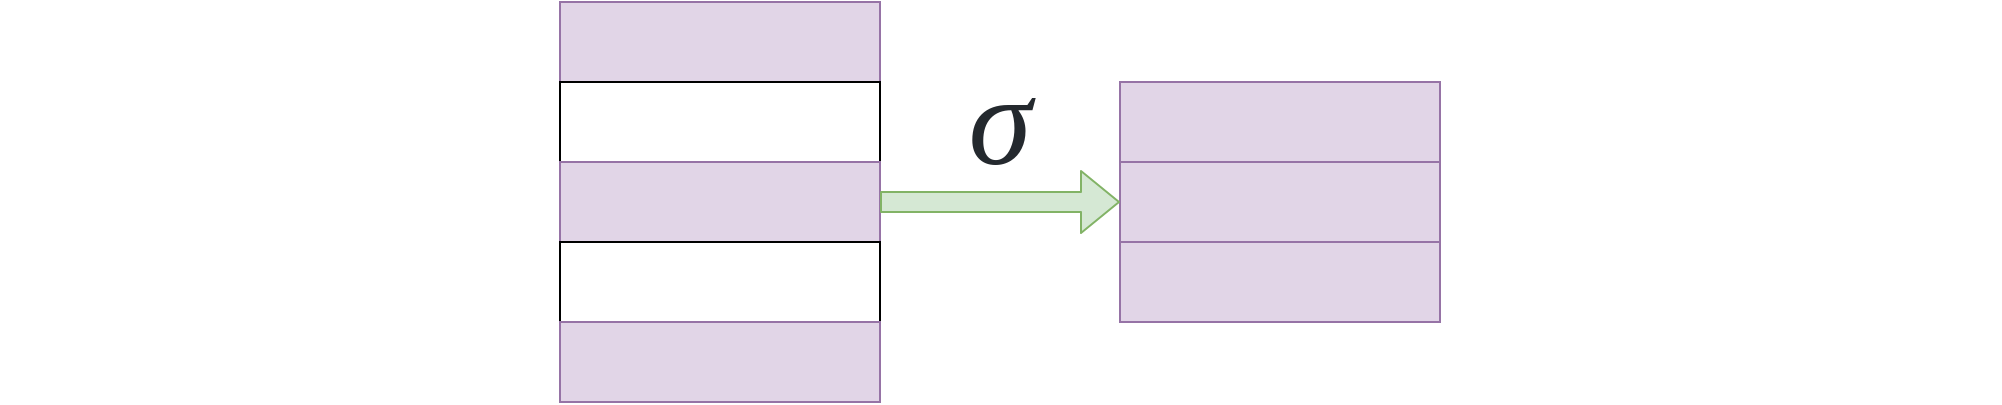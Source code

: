 <mxfile version="12.1.0" type="device" pages="15"><diagram id="z5hXcm_yILaiYZeEmJG9" name="第 1 页"><mxGraphModel dx="1837" dy="585" grid="1" gridSize="10" guides="1" tooltips="1" connect="1" arrows="1" fold="1" page="1" pageScale="1" pageWidth="827" pageHeight="1169" math="0" shadow="0"><root><mxCell id="0"/><mxCell id="1" parent="0"/><mxCell id="2X3IeeeM3c0Fpi27-0kb-1" value="" style="rounded=0;whiteSpace=wrap;html=1;fontFamily=Times New Roman;fontSize=64;strokeColor=none;" vertex="1" parent="1"><mxGeometry x="-200" y="200" width="1000" height="200" as="geometry"/></mxCell><mxCell id="Lf5nXruvpll8lXalmu70-1" value="" style="rounded=0;whiteSpace=wrap;html=1;fillColor=#e1d5e7;strokeColor=#9673a6;" vertex="1" parent="1"><mxGeometry x="80" y="200" width="160" height="40" as="geometry"/></mxCell><mxCell id="Lf5nXruvpll8lXalmu70-2" value="" style="rounded=0;whiteSpace=wrap;html=1;" vertex="1" parent="1"><mxGeometry x="80" y="240" width="160" height="40" as="geometry"/></mxCell><mxCell id="Lf5nXruvpll8lXalmu70-3" value="" style="rounded=0;whiteSpace=wrap;html=1;fillColor=#e1d5e7;strokeColor=#9673a6;" vertex="1" parent="1"><mxGeometry x="80" y="280" width="160" height="40" as="geometry"/></mxCell><mxCell id="Lf5nXruvpll8lXalmu70-4" value="" style="rounded=0;whiteSpace=wrap;html=1;" vertex="1" parent="1"><mxGeometry x="80" y="320" width="160" height="40" as="geometry"/></mxCell><mxCell id="Lf5nXruvpll8lXalmu70-5" value="" style="rounded=0;whiteSpace=wrap;html=1;fillColor=#e1d5e7;strokeColor=#9673a6;" vertex="1" parent="1"><mxGeometry x="80" y="360" width="160" height="40" as="geometry"/></mxCell><mxCell id="Lf5nXruvpll8lXalmu70-7" value="" style="rounded=0;whiteSpace=wrap;html=1;fillColor=#e1d5e7;strokeColor=#9673a6;" vertex="1" parent="1"><mxGeometry x="360" y="240" width="160" height="40" as="geometry"/></mxCell><mxCell id="Lf5nXruvpll8lXalmu70-8" value="" style="rounded=0;whiteSpace=wrap;html=1;fillColor=#e1d5e7;strokeColor=#9673a6;" vertex="1" parent="1"><mxGeometry x="360" y="280" width="160" height="40" as="geometry"/></mxCell><mxCell id="Lf5nXruvpll8lXalmu70-9" value="" style="rounded=0;whiteSpace=wrap;html=1;fillColor=#e1d5e7;strokeColor=#9673a6;" vertex="1" parent="1"><mxGeometry x="360" y="320" width="160" height="40" as="geometry"/></mxCell><mxCell id="Lf5nXruvpll8lXalmu70-11" value="" style="shape=flexArrow;endArrow=classic;html=1;exitX=1;exitY=0.5;exitDx=0;exitDy=0;entryX=0;entryY=0.5;entryDx=0;entryDy=0;fillColor=#d5e8d4;strokeColor=#82b366;" edge="1" parent="1" source="Lf5nXruvpll8lXalmu70-3" target="Lf5nXruvpll8lXalmu70-8"><mxGeometry width="50" height="50" relative="1" as="geometry"><mxPoint x="360" y="500" as="sourcePoint"/><mxPoint x="410" y="450" as="targetPoint"/></mxGeometry></mxCell><mxCell id="Lf5nXruvpll8lXalmu70-12" value="&lt;span style=&quot;color: rgb(36, 41, 46); font-size: 64px; font-style: italic; white-space: nowrap;&quot;&gt;σ&lt;/span&gt;" style="text;html=1;strokeColor=none;fillColor=none;align=center;verticalAlign=middle;whiteSpace=wrap;rounded=0;fontFamily=Times New Roman;fontSize=64;" vertex="1" parent="1"><mxGeometry x="280" y="240" width="40" height="40" as="geometry"/></mxCell></root></mxGraphModel></diagram><diagram id="-IKtj9Pt4CHAFAT6MUMJ" name="第 2 页"><mxGraphModel dx="2847" dy="1170" grid="1" gridSize="10" guides="1" tooltips="1" connect="1" arrows="1" fold="1" page="1" pageScale="1" pageWidth="827" pageHeight="1169" math="0" shadow="0"><root><mxCell id="aM7WMDh1pQ9M-1qxfNq3-0"/><mxCell id="aM7WMDh1pQ9M-1qxfNq3-1" parent="aM7WMDh1pQ9M-1qxfNq3-0"/><mxCell id="aM7WMDh1pQ9M-1qxfNq3-14" value="" style="rounded=0;whiteSpace=wrap;html=1;fontFamily=Times New Roman;fontSize=64;strokeColor=none;" vertex="1" parent="aM7WMDh1pQ9M-1qxfNq3-1"><mxGeometry x="-160" y="160" width="800" height="240" as="geometry"/></mxCell><mxCell id="aM7WMDh1pQ9M-1qxfNq3-2" value="a_id" style="rounded=0;whiteSpace=wrap;html=1;fontFamily=Times New Roman;fontSize=24;fontColor=#FFFFFF;fillColor=#000000;" vertex="1" parent="aM7WMDh1pQ9M-1qxfNq3-1"><mxGeometry x="160" y="160" width="80" height="40" as="geometry"/></mxCell><mxCell id="aM7WMDh1pQ9M-1qxfNq3-3" value="b_id" style="rounded=0;whiteSpace=wrap;html=1;fontFamily=Times New Roman;fontSize=24;fontColor=#FFFFFF;fillColor=#000000;" vertex="1" parent="aM7WMDh1pQ9M-1qxfNq3-1"><mxGeometry x="240" y="160" width="80" height="40" as="geometry"/></mxCell><mxCell id="aM7WMDh1pQ9M-1qxfNq3-4" value="a1" style="rounded=0;whiteSpace=wrap;html=1;fontFamily=Times New Roman;fontSize=24;fillColor=#f5f5f5;strokeColor=#666666;fontColor=#333333;" vertex="1" parent="aM7WMDh1pQ9M-1qxfNq3-1"><mxGeometry x="160" y="200" width="80" height="40" as="geometry"/></mxCell><mxCell id="aM7WMDh1pQ9M-1qxfNq3-5" value="101" style="rounded=0;whiteSpace=wrap;html=1;fontFamily=Times New Roman;fontSize=24;fillColor=#f5f5f5;strokeColor=#666666;fontColor=#333333;" vertex="1" parent="aM7WMDh1pQ9M-1qxfNq3-1"><mxGeometry x="240" y="200" width="80" height="40" as="geometry"/></mxCell><mxCell id="aM7WMDh1pQ9M-1qxfNq3-6" value="a2" style="rounded=0;whiteSpace=wrap;html=1;fontFamily=Times New Roman;fontSize=24;" vertex="1" parent="aM7WMDh1pQ9M-1qxfNq3-1"><mxGeometry x="160" y="240" width="80" height="40" as="geometry"/></mxCell><mxCell id="aM7WMDh1pQ9M-1qxfNq3-7" value="102" style="rounded=0;whiteSpace=wrap;html=1;fontFamily=Times New Roman;fontSize=24;" vertex="1" parent="aM7WMDh1pQ9M-1qxfNq3-1"><mxGeometry x="240" y="240" width="80" height="40" as="geometry"/></mxCell><mxCell id="aM7WMDh1pQ9M-1qxfNq3-8" value="a2" style="rounded=0;whiteSpace=wrap;html=1;fontFamily=Times New Roman;fontSize=24;fillColor=#f5f5f5;strokeColor=#666666;fontColor=#333333;" vertex="1" parent="aM7WMDh1pQ9M-1qxfNq3-1"><mxGeometry x="160" y="280" width="80" height="40" as="geometry"/></mxCell><mxCell id="aM7WMDh1pQ9M-1qxfNq3-9" value="103" style="rounded=0;whiteSpace=wrap;html=1;fontFamily=Times New Roman;fontSize=24;fillColor=#f5f5f5;strokeColor=#666666;fontColor=#333333;" vertex="1" parent="aM7WMDh1pQ9M-1qxfNq3-1"><mxGeometry x="240" y="280" width="80" height="40" as="geometry"/></mxCell><mxCell id="aM7WMDh1pQ9M-1qxfNq3-10" value="a4" style="rounded=0;whiteSpace=wrap;html=1;fontFamily=Times New Roman;fontSize=24;" vertex="1" parent="aM7WMDh1pQ9M-1qxfNq3-1"><mxGeometry x="160" y="320" width="80" height="40" as="geometry"/></mxCell><mxCell id="aM7WMDh1pQ9M-1qxfNq3-11" value="104" style="rounded=0;whiteSpace=wrap;html=1;fontFamily=Times New Roman;fontSize=24;" vertex="1" parent="aM7WMDh1pQ9M-1qxfNq3-1"><mxGeometry x="240" y="320" width="80" height="40" as="geometry"/></mxCell><mxCell id="aM7WMDh1pQ9M-1qxfNq3-12" value="a5" style="rounded=0;whiteSpace=wrap;html=1;fontFamily=Times New Roman;fontSize=24;fillColor=#f5f5f5;strokeColor=#666666;fontColor=#333333;" vertex="1" parent="aM7WMDh1pQ9M-1qxfNq3-1"><mxGeometry x="160" y="360" width="80" height="40" as="geometry"/></mxCell><mxCell id="aM7WMDh1pQ9M-1qxfNq3-13" value="105" style="rounded=0;whiteSpace=wrap;html=1;fontFamily=Times New Roman;fontSize=24;fillColor=#f5f5f5;strokeColor=#666666;fontColor=#333333;" vertex="1" parent="aM7WMDh1pQ9M-1qxfNq3-1"><mxGeometry x="240" y="360" width="80" height="40" as="geometry"/></mxCell></root></mxGraphModel></diagram><diagram id="YS1tUoVIxjIvTY3o95De" name="第 3 页"><mxGraphModel dx="1837" dy="585" grid="1" gridSize="10" guides="1" tooltips="1" connect="1" arrows="1" fold="1" page="1" pageScale="1" pageWidth="827" pageHeight="1169" math="0" shadow="0"><root><mxCell id="QYcEgmOe_s-31qY2Yngu-0"/><mxCell id="QYcEgmOe_s-31qY2Yngu-1" parent="QYcEgmOe_s-31qY2Yngu-0"/><mxCell id="QYcEgmOe_s-31qY2Yngu-2" value="" style="rounded=0;whiteSpace=wrap;html=1;fontFamily=Times New Roman;fontSize=64;strokeColor=none;" vertex="1" parent="QYcEgmOe_s-31qY2Yngu-1"><mxGeometry x="-120" y="160" width="720" height="120" as="geometry"/></mxCell><mxCell id="QYcEgmOe_s-31qY2Yngu-3" value="a_id" style="rounded=0;whiteSpace=wrap;html=1;fontFamily=Times New Roman;fontSize=24;fontColor=#FFFFFF;fillColor=#000000;" vertex="1" parent="QYcEgmOe_s-31qY2Yngu-1"><mxGeometry x="160" y="160" width="80" height="40" as="geometry"/></mxCell><mxCell id="QYcEgmOe_s-31qY2Yngu-4" value="b_id" style="rounded=0;whiteSpace=wrap;html=1;fontFamily=Times New Roman;fontSize=24;fontColor=#FFFFFF;fillColor=#000000;" vertex="1" parent="QYcEgmOe_s-31qY2Yngu-1"><mxGeometry x="240" y="160" width="80" height="40" as="geometry"/></mxCell><mxCell id="QYcEgmOe_s-31qY2Yngu-7" value="a2" style="rounded=0;whiteSpace=wrap;html=1;fontFamily=Times New Roman;fontSize=24;" vertex="1" parent="QYcEgmOe_s-31qY2Yngu-1"><mxGeometry x="160" y="200" width="80" height="40" as="geometry"/></mxCell><mxCell id="QYcEgmOe_s-31qY2Yngu-8" value="102" style="rounded=0;whiteSpace=wrap;html=1;fontFamily=Times New Roman;fontSize=24;" vertex="1" parent="QYcEgmOe_s-31qY2Yngu-1"><mxGeometry x="240" y="200" width="80" height="40" as="geometry"/></mxCell><mxCell id="QYcEgmOe_s-31qY2Yngu-9" value="a2" style="rounded=0;whiteSpace=wrap;html=1;fontFamily=Times New Roman;fontSize=24;fillColor=#f5f5f5;strokeColor=#666666;fontColor=#333333;" vertex="1" parent="QYcEgmOe_s-31qY2Yngu-1"><mxGeometry x="160" y="240" width="80" height="40" as="geometry"/></mxCell><mxCell id="QYcEgmOe_s-31qY2Yngu-10" value="103" style="rounded=0;whiteSpace=wrap;html=1;fontFamily=Times New Roman;fontSize=24;fillColor=#f5f5f5;strokeColor=#666666;fontColor=#333333;" vertex="1" parent="QYcEgmOe_s-31qY2Yngu-1"><mxGeometry x="240" y="240" width="80" height="40" as="geometry"/></mxCell></root></mxGraphModel></diagram><diagram id="no9CFv8z6sZOJeFA8BDW" name="第 4 页"><mxGraphModel dx="1524" dy="403" grid="1" gridSize="10" guides="1" tooltips="1" connect="1" arrows="1" fold="1" page="1" pageScale="1" pageWidth="827" pageHeight="1169" math="0" shadow="0"><root><mxCell id="2X9ibJ11shECmMVeMnVd-0"/><mxCell id="2X9ibJ11shECmMVeMnVd-1" parent="2X9ibJ11shECmMVeMnVd-0"/><mxCell id="2X9ibJ11shECmMVeMnVd-2" value="" style="rounded=0;whiteSpace=wrap;html=1;fontFamily=Times New Roman;fontSize=64;strokeColor=none;" vertex="1" parent="2X9ibJ11shECmMVeMnVd-1"><mxGeometry x="-200" y="200" width="880" height="200" as="geometry"/></mxCell><mxCell id="2X9ibJ11shECmMVeMnVd-11" value="" style="shape=flexArrow;endArrow=classic;html=1;exitX=1;exitY=0.5;exitDx=0;exitDy=0;entryX=0;entryY=0.5;entryDx=0;entryDy=0;fillColor=#d5e8d4;strokeColor=#82b366;" edge="1" parent="2X9ibJ11shECmMVeMnVd-1"><mxGeometry width="50" height="50" relative="1" as="geometry"><mxPoint x="240" y="300" as="sourcePoint"/><mxPoint x="360" y="300" as="targetPoint"/></mxGeometry></mxCell><mxCell id="2X9ibJ11shECmMVeMnVd-12" value="&lt;span style=&quot;color: rgb(79 , 79 , 79) ; font-style: italic ; white-space: nowrap ; background-color: rgb(255 , 255 , 255)&quot;&gt;&lt;font style=&quot;font-size: 64px&quot;&gt;π&lt;/font&gt;&lt;/span&gt;" style="text;html=1;strokeColor=none;fillColor=none;align=center;verticalAlign=middle;whiteSpace=wrap;rounded=0;fontFamily=Times New Roman;fontSize=64;fontColor=#333333;" vertex="1" parent="2X9ibJ11shECmMVeMnVd-1"><mxGeometry x="280" y="230" width="40" height="40" as="geometry"/></mxCell><mxCell id="2X9ibJ11shECmMVeMnVd-13" value="" style="rounded=0;whiteSpace=wrap;html=1;fillColor=#e1d5e7;fontFamily=Times New Roman;fontSize=24;strokeColor=#9673a6;" vertex="1" parent="2X9ibJ11shECmMVeMnVd-1"><mxGeometry x="80" y="200" width="40" height="200" as="geometry"/></mxCell><mxCell id="2X9ibJ11shECmMVeMnVd-14" value="" style="rounded=0;whiteSpace=wrap;html=1;fontFamily=Times New Roman;fontSize=24;" vertex="1" parent="2X9ibJ11shECmMVeMnVd-1"><mxGeometry x="120" y="200" width="40" height="200" as="geometry"/></mxCell><mxCell id="2X9ibJ11shECmMVeMnVd-15" value="" style="rounded=0;whiteSpace=wrap;html=1;fillColor=#e1d5e7;fontFamily=Times New Roman;fontSize=24;strokeColor=#9673a6;" vertex="1" parent="2X9ibJ11shECmMVeMnVd-1"><mxGeometry x="160" y="200" width="40" height="200" as="geometry"/></mxCell><mxCell id="2X9ibJ11shECmMVeMnVd-16" value="" style="rounded=0;whiteSpace=wrap;html=1;fontFamily=Times New Roman;fontSize=24;" vertex="1" parent="2X9ibJ11shECmMVeMnVd-1"><mxGeometry x="200" y="200" width="40" height="200" as="geometry"/></mxCell><mxCell id="2X9ibJ11shECmMVeMnVd-17" value="" style="rounded=0;whiteSpace=wrap;html=1;fontFamily=Times New Roman;fontSize=24;" vertex="1" parent="2X9ibJ11shECmMVeMnVd-1"><mxGeometry x="40" y="200" width="40" height="200" as="geometry"/></mxCell><mxCell id="2X9ibJ11shECmMVeMnVd-18" value="" style="rounded=0;whiteSpace=wrap;html=1;fillColor=#e1d5e7;fontFamily=Times New Roman;fontSize=24;strokeColor=#9673a6;" vertex="1" parent="2X9ibJ11shECmMVeMnVd-1"><mxGeometry x="360" y="200" width="40" height="200" as="geometry"/></mxCell><mxCell id="2X9ibJ11shECmMVeMnVd-20" value="" style="rounded=0;whiteSpace=wrap;html=1;fillColor=#e1d5e7;fontFamily=Times New Roman;fontSize=24;strokeColor=#9673a6;" vertex="1" parent="2X9ibJ11shECmMVeMnVd-1"><mxGeometry x="400" y="200" width="40" height="200" as="geometry"/></mxCell></root></mxGraphModel></diagram><diagram id="UcfWRx_8tWQNdar2Hz_O" name="第 5 页"><mxGraphModel dx="1837" dy="585" grid="1" gridSize="10" guides="1" tooltips="1" connect="1" arrows="1" fold="1" page="1" pageScale="1" pageWidth="827" pageHeight="1169" math="0" shadow="0"><root><mxCell id="AW1GprVCyiF-axvny6Ip-0"/><mxCell id="AW1GprVCyiF-axvny6Ip-1" parent="AW1GprVCyiF-axvny6Ip-0"/><mxCell id="AW1GprVCyiF-axvny6Ip-2" value="" style="rounded=0;whiteSpace=wrap;html=1;fontFamily=Times New Roman;fontSize=64;strokeColor=none;" vertex="1" parent="AW1GprVCyiF-axvny6Ip-1"><mxGeometry x="-120" y="160" width="720" height="120" as="geometry"/></mxCell><mxCell id="AW1GprVCyiF-axvny6Ip-3" value="b_id-100" style="rounded=0;whiteSpace=wrap;html=1;fontFamily=Times New Roman;fontSize=21;fontColor=#FFFFFF;fillColor=#000000;" vertex="1" parent="AW1GprVCyiF-axvny6Ip-1"><mxGeometry x="160" y="160" width="80" height="40" as="geometry"/></mxCell><mxCell id="AW1GprVCyiF-axvny6Ip-4" value="a_id" style="rounded=0;whiteSpace=wrap;html=1;fontFamily=Times New Roman;fontSize=21;fontColor=#FFFFFF;fillColor=#000000;" vertex="1" parent="AW1GprVCyiF-axvny6Ip-1"><mxGeometry x="240" y="160" width="80" height="40" as="geometry"/></mxCell><mxCell id="AW1GprVCyiF-axvny6Ip-5" value="2" style="rounded=0;whiteSpace=wrap;html=1;fontFamily=Times New Roman;fontSize=24;" vertex="1" parent="AW1GprVCyiF-axvny6Ip-1"><mxGeometry x="160" y="200" width="80" height="40" as="geometry"/></mxCell><mxCell id="AW1GprVCyiF-axvny6Ip-6" value="a2" style="rounded=0;whiteSpace=wrap;html=1;fontFamily=Times New Roman;fontSize=24;" vertex="1" parent="AW1GprVCyiF-axvny6Ip-1"><mxGeometry x="240" y="200" width="80" height="40" as="geometry"/></mxCell><mxCell id="AW1GprVCyiF-axvny6Ip-7" value="3" style="rounded=0;whiteSpace=wrap;html=1;fontFamily=Times New Roman;fontSize=24;fillColor=#f5f5f5;strokeColor=#666666;fontColor=#333333;" vertex="1" parent="AW1GprVCyiF-axvny6Ip-1"><mxGeometry x="160" y="240" width="80" height="40" as="geometry"/></mxCell><mxCell id="AW1GprVCyiF-axvny6Ip-8" value="a2" style="rounded=0;whiteSpace=wrap;html=1;fontFamily=Times New Roman;fontSize=24;fillColor=#f5f5f5;strokeColor=#666666;fontColor=#333333;" vertex="1" parent="AW1GprVCyiF-axvny6Ip-1"><mxGeometry x="240" y="240" width="80" height="40" as="geometry"/></mxCell></root></mxGraphModel></diagram><diagram id="HklFKpYyQjQl4IsoK2d4" name="第 6 页"><mxGraphModel dx="2015" dy="688" grid="1" gridSize="10" guides="1" tooltips="1" connect="1" arrows="1" fold="1" page="1" pageScale="1" pageWidth="827" pageHeight="1169" math="0" shadow="0"><root><mxCell id="-e-QYHjn2eZAb4WqH44S-0"/><mxCell id="-e-QYHjn2eZAb4WqH44S-1" parent="-e-QYHjn2eZAb4WqH44S-0"/><mxCell id="-e-QYHjn2eZAb4WqH44S-2" value="" style="rounded=0;whiteSpace=wrap;html=1;fontFamily=Times New Roman;fontSize=64;strokeColor=none;" vertex="1" parent="-e-QYHjn2eZAb4WqH44S-1"><mxGeometry x="-280" y="200" width="960" height="200" as="geometry"/></mxCell><mxCell id="-e-QYHjn2eZAb4WqH44S-3" value="" style="shape=flexArrow;endArrow=classic;html=1;exitX=1;exitY=0.5;exitDx=0;exitDy=0;entryX=0;entryY=0.5;entryDx=0;entryDy=0;fillColor=#d5e8d4;strokeColor=#82b366;" edge="1" parent="-e-QYHjn2eZAb4WqH44S-1"><mxGeometry width="50" height="50" relative="1" as="geometry"><mxPoint x="220.0" y="299" as="sourcePoint"/><mxPoint x="340.0" y="299" as="targetPoint"/></mxGeometry></mxCell><mxCell id="-e-QYHjn2eZAb4WqH44S-4" value="&lt;span style=&quot;color: rgb(79 , 79 , 79) ; font-style: italic ; white-space: nowrap ; background-color: rgb(255 , 255 , 255)&quot;&gt;&lt;font style=&quot;font-size: 64px&quot;&gt;U&lt;/font&gt;&lt;/span&gt;" style="text;html=1;strokeColor=none;fillColor=none;align=center;verticalAlign=middle;whiteSpace=wrap;rounded=0;fontFamily=Times New Roman;fontSize=64;fontColor=#333333;" vertex="1" parent="-e-QYHjn2eZAb4WqH44S-1"><mxGeometry x="260" y="229" width="40" height="40" as="geometry"/></mxCell><mxCell id="-e-QYHjn2eZAb4WqH44S-12" value="" style="rounded=0;whiteSpace=wrap;html=1;fillColor=#e1d5e7;fontFamily=Times New Roman;fontSize=21;strokeColor=#9673a6;" vertex="1" parent="-e-QYHjn2eZAb4WqH44S-1"><mxGeometry x="-70" y="240" width="120" height="40" as="geometry"/></mxCell><mxCell id="-e-QYHjn2eZAb4WqH44S-13" value="" style="rounded=0;whiteSpace=wrap;html=1;fillColor=#e1d5e7;fontFamily=Times New Roman;fontSize=21;strokeColor=#9673a6;" vertex="1" parent="-e-QYHjn2eZAb4WqH44S-1"><mxGeometry x="-70" y="280" width="120" height="40" as="geometry"/></mxCell><mxCell id="-e-QYHjn2eZAb4WqH44S-14" value="" style="rounded=0;whiteSpace=wrap;html=1;fillColor=#e1d5e7;fontFamily=Times New Roman;fontSize=21;strokeColor=#9673a6;" vertex="1" parent="-e-QYHjn2eZAb4WqH44S-1"><mxGeometry x="-70" y="320" width="120" height="40" as="geometry"/></mxCell><mxCell id="-e-QYHjn2eZAb4WqH44S-15" value="" style="rounded=0;whiteSpace=wrap;html=1;fillColor=#f8cecc;fontFamily=Times New Roman;fontSize=21;strokeColor=#b85450;" vertex="1" parent="-e-QYHjn2eZAb4WqH44S-1"><mxGeometry x="90" y="260" width="120" height="40" as="geometry"/></mxCell><mxCell id="-e-QYHjn2eZAb4WqH44S-16" value="" style="rounded=0;whiteSpace=wrap;html=1;fillColor=#f8cecc;fontFamily=Times New Roman;fontSize=21;strokeColor=#b85450;" vertex="1" parent="-e-QYHjn2eZAb4WqH44S-1"><mxGeometry x="90" y="300" width="120" height="40" as="geometry"/></mxCell><mxCell id="-e-QYHjn2eZAb4WqH44S-17" value="" style="rounded=0;whiteSpace=wrap;html=1;fillColor=#e1d5e7;fontFamily=Times New Roman;fontSize=21;strokeColor=#9673a6;" vertex="1" parent="-e-QYHjn2eZAb4WqH44S-1"><mxGeometry x="360" y="200" width="120" height="40" as="geometry"/></mxCell><mxCell id="-e-QYHjn2eZAb4WqH44S-18" value="" style="rounded=0;whiteSpace=wrap;html=1;fillColor=#e1d5e7;fontFamily=Times New Roman;fontSize=21;strokeColor=#9673a6;" vertex="1" parent="-e-QYHjn2eZAb4WqH44S-1"><mxGeometry x="360" y="240" width="120" height="40" as="geometry"/></mxCell><mxCell id="-e-QYHjn2eZAb4WqH44S-19" value="" style="rounded=0;whiteSpace=wrap;html=1;fillColor=#e1d5e7;fontFamily=Times New Roman;fontSize=21;strokeColor=#9673a6;" vertex="1" parent="-e-QYHjn2eZAb4WqH44S-1"><mxGeometry x="360" y="280" width="120" height="40" as="geometry"/></mxCell><mxCell id="-e-QYHjn2eZAb4WqH44S-20" value="" style="rounded=0;whiteSpace=wrap;html=1;fillColor=#f8cecc;fontFamily=Times New Roman;fontSize=21;strokeColor=#b85450;" vertex="1" parent="-e-QYHjn2eZAb4WqH44S-1"><mxGeometry x="360" y="320" width="120" height="40" as="geometry"/></mxCell><mxCell id="-e-QYHjn2eZAb4WqH44S-21" value="" style="rounded=0;whiteSpace=wrap;html=1;fillColor=#f8cecc;fontFamily=Times New Roman;fontSize=21;strokeColor=#b85450;" vertex="1" parent="-e-QYHjn2eZAb4WqH44S-1"><mxGeometry x="360" y="360" width="120" height="40" as="geometry"/></mxCell></root></mxGraphModel></diagram><diagram id="mUjrRTe00rkBYLr_2rUE" name="第 7 页"><mxGraphModel dx="2510" dy="975" grid="1" gridSize="10" guides="1" tooltips="1" connect="1" arrows="1" fold="1" page="1" pageScale="1" pageWidth="827" pageHeight="1169" math="0" shadow="0"><root><mxCell id="ZQ1dbLacvuesbRBFRyol-0"/><mxCell id="ZQ1dbLacvuesbRBFRyol-1" parent="ZQ1dbLacvuesbRBFRyol-0"/><mxCell id="ZQ1dbLacvuesbRBFRyol-2" value="" style="rounded=0;whiteSpace=wrap;html=1;fontFamily=Times New Roman;fontSize=64;strokeColor=none;" vertex="1" parent="ZQ1dbLacvuesbRBFRyol-1"><mxGeometry x="-120" y="160" width="840" height="160" as="geometry"/></mxCell><mxCell id="ZQ1dbLacvuesbRBFRyol-3" value="a_id" style="rounded=0;whiteSpace=wrap;html=1;fontFamily=Times New Roman;fontSize=24;fontColor=#FFFFFF;fillColor=#000000;" vertex="1" parent="ZQ1dbLacvuesbRBFRyol-1"><mxGeometry x="120" y="160" width="80" height="40" as="geometry"/></mxCell><mxCell id="ZQ1dbLacvuesbRBFRyol-4" value="b_id" style="rounded=0;whiteSpace=wrap;html=1;fontFamily=Times New Roman;fontSize=24;fontColor=#FFFFFF;fillColor=#000000;" vertex="1" parent="ZQ1dbLacvuesbRBFRyol-1"><mxGeometry x="200" y="160" width="80" height="40" as="geometry"/></mxCell><mxCell id="ZQ1dbLacvuesbRBFRyol-5" value="a1" style="rounded=0;whiteSpace=wrap;html=1;fontFamily=Times New Roman;fontSize=24;fillColor=#f5f5f5;strokeColor=#666666;fontColor=#333333;" vertex="1" parent="ZQ1dbLacvuesbRBFRyol-1"><mxGeometry x="120" y="200" width="80" height="40" as="geometry"/></mxCell><mxCell id="ZQ1dbLacvuesbRBFRyol-6" value="101" style="rounded=0;whiteSpace=wrap;html=1;fontFamily=Times New Roman;fontSize=24;fillColor=#f5f5f5;strokeColor=#666666;fontColor=#333333;" vertex="1" parent="ZQ1dbLacvuesbRBFRyol-1"><mxGeometry x="200" y="200" width="80" height="40" as="geometry"/></mxCell><mxCell id="ZQ1dbLacvuesbRBFRyol-7" value="a2" style="rounded=0;whiteSpace=wrap;html=1;fontFamily=Times New Roman;fontSize=24;" vertex="1" parent="ZQ1dbLacvuesbRBFRyol-1"><mxGeometry x="120" y="240" width="80" height="40" as="geometry"/></mxCell><mxCell id="ZQ1dbLacvuesbRBFRyol-8" value="102" style="rounded=0;whiteSpace=wrap;html=1;fontFamily=Times New Roman;fontSize=24;" vertex="1" parent="ZQ1dbLacvuesbRBFRyol-1"><mxGeometry x="200" y="240" width="80" height="40" as="geometry"/></mxCell><mxCell id="ZQ1dbLacvuesbRBFRyol-9" value="a3" style="rounded=0;whiteSpace=wrap;html=1;fontFamily=Times New Roman;fontSize=24;fillColor=#f5f5f5;strokeColor=#666666;fontColor=#333333;" vertex="1" parent="ZQ1dbLacvuesbRBFRyol-1"><mxGeometry x="120" y="280" width="80" height="40" as="geometry"/></mxCell><mxCell id="ZQ1dbLacvuesbRBFRyol-10" value="103" style="rounded=0;whiteSpace=wrap;html=1;fontFamily=Times New Roman;fontSize=24;fillColor=#f5f5f5;strokeColor=#666666;fontColor=#333333;" vertex="1" parent="ZQ1dbLacvuesbRBFRyol-1"><mxGeometry x="200" y="280" width="80" height="40" as="geometry"/></mxCell><mxCell id="ZQ1dbLacvuesbRBFRyol-15" value="a_id" style="rounded=0;whiteSpace=wrap;html=1;fontFamily=Times New Roman;fontSize=24;fontColor=#FFFFFF;fillColor=#000000;" vertex="1" parent="ZQ1dbLacvuesbRBFRyol-1"><mxGeometry x="320" y="160" width="80" height="40" as="geometry"/></mxCell><mxCell id="ZQ1dbLacvuesbRBFRyol-16" value="b_id" style="rounded=0;whiteSpace=wrap;html=1;fontFamily=Times New Roman;fontSize=24;fontColor=#FFFFFF;fillColor=#000000;" vertex="1" parent="ZQ1dbLacvuesbRBFRyol-1"><mxGeometry x="400" y="160" width="80" height="40" as="geometry"/></mxCell><mxCell id="ZQ1dbLacvuesbRBFRyol-17" value="a3" style="rounded=0;whiteSpace=wrap;html=1;fontFamily=Times New Roman;fontSize=24;fillColor=#f5f5f5;strokeColor=#666666;fontColor=#333333;" vertex="1" parent="ZQ1dbLacvuesbRBFRyol-1"><mxGeometry x="320" y="200" width="80" height="40" as="geometry"/></mxCell><mxCell id="ZQ1dbLacvuesbRBFRyol-18" value="103" style="rounded=0;whiteSpace=wrap;html=1;fontFamily=Times New Roman;fontSize=24;fillColor=#f5f5f5;strokeColor=#666666;fontColor=#333333;" vertex="1" parent="ZQ1dbLacvuesbRBFRyol-1"><mxGeometry x="400" y="200" width="80" height="40" as="geometry"/></mxCell><mxCell id="ZQ1dbLacvuesbRBFRyol-19" value="a4" style="rounded=0;whiteSpace=wrap;html=1;fontFamily=Times New Roman;fontSize=24;" vertex="1" parent="ZQ1dbLacvuesbRBFRyol-1"><mxGeometry x="320" y="240" width="80" height="40" as="geometry"/></mxCell><mxCell id="ZQ1dbLacvuesbRBFRyol-20" value="104" style="rounded=0;whiteSpace=wrap;html=1;fontFamily=Times New Roman;fontSize=24;" vertex="1" parent="ZQ1dbLacvuesbRBFRyol-1"><mxGeometry x="400" y="240" width="80" height="40" as="geometry"/></mxCell><mxCell id="ZQ1dbLacvuesbRBFRyol-21" value="a5" style="rounded=0;whiteSpace=wrap;html=1;fontFamily=Times New Roman;fontSize=24;fillColor=#f5f5f5;strokeColor=#666666;fontColor=#333333;" vertex="1" parent="ZQ1dbLacvuesbRBFRyol-1"><mxGeometry x="320" y="280" width="80" height="40" as="geometry"/></mxCell><mxCell id="ZQ1dbLacvuesbRBFRyol-22" value="105" style="rounded=0;whiteSpace=wrap;html=1;fontFamily=Times New Roman;fontSize=24;fillColor=#f5f5f5;strokeColor=#666666;fontColor=#333333;" vertex="1" parent="ZQ1dbLacvuesbRBFRyol-1"><mxGeometry x="400" y="280" width="80" height="40" as="geometry"/></mxCell></root></mxGraphModel></diagram><diagram id="lajgAK8FbWTI5Wfz4Z8y" name="第 8 页"><mxGraphModel dx="2270" dy="836" grid="1" gridSize="10" guides="1" tooltips="1" connect="1" arrows="1" fold="1" page="1" pageScale="1" pageWidth="827" pageHeight="1169" math="0" shadow="0"><root><mxCell id="lZkBgXoLj29LGbjqB0Lo-0"/><mxCell id="lZkBgXoLj29LGbjqB0Lo-1" parent="lZkBgXoLj29LGbjqB0Lo-0"/><mxCell id="UGPW7OxqlpNTn7a0aLKO-0" value="" style="rounded=0;whiteSpace=wrap;html=1;fontFamily=Times New Roman;fontSize=64;strokeColor=none;" vertex="1" parent="lZkBgXoLj29LGbjqB0Lo-1"><mxGeometry x="-160" y="160" width="800" height="280" as="geometry"/></mxCell><mxCell id="UGPW7OxqlpNTn7a0aLKO-1" value="a_id" style="rounded=0;whiteSpace=wrap;html=1;fontFamily=Times New Roman;fontSize=24;fontColor=#FFFFFF;fillColor=#000000;" vertex="1" parent="lZkBgXoLj29LGbjqB0Lo-1"><mxGeometry x="160" y="160" width="80" height="40" as="geometry"/></mxCell><mxCell id="UGPW7OxqlpNTn7a0aLKO-2" value="b_id" style="rounded=0;whiteSpace=wrap;html=1;fontFamily=Times New Roman;fontSize=24;fontColor=#FFFFFF;fillColor=#000000;" vertex="1" parent="lZkBgXoLj29LGbjqB0Lo-1"><mxGeometry x="240" y="160" width="80" height="40" as="geometry"/></mxCell><mxCell id="UGPW7OxqlpNTn7a0aLKO-3" value="a1" style="rounded=0;whiteSpace=wrap;html=1;fontFamily=Times New Roman;fontSize=24;fillColor=#f5f5f5;strokeColor=#666666;fontColor=#333333;" vertex="1" parent="lZkBgXoLj29LGbjqB0Lo-1"><mxGeometry x="160" y="200" width="80" height="40" as="geometry"/></mxCell><mxCell id="UGPW7OxqlpNTn7a0aLKO-4" value="101" style="rounded=0;whiteSpace=wrap;html=1;fontFamily=Times New Roman;fontSize=24;fillColor=#f5f5f5;strokeColor=#666666;fontColor=#333333;" vertex="1" parent="lZkBgXoLj29LGbjqB0Lo-1"><mxGeometry x="240" y="200" width="80" height="40" as="geometry"/></mxCell><mxCell id="UGPW7OxqlpNTn7a0aLKO-5" value="a2" style="rounded=0;whiteSpace=wrap;html=1;fontFamily=Times New Roman;fontSize=24;" vertex="1" parent="lZkBgXoLj29LGbjqB0Lo-1"><mxGeometry x="160" y="240" width="80" height="40" as="geometry"/></mxCell><mxCell id="UGPW7OxqlpNTn7a0aLKO-6" value="102" style="rounded=0;whiteSpace=wrap;html=1;fontFamily=Times New Roman;fontSize=24;" vertex="1" parent="lZkBgXoLj29LGbjqB0Lo-1"><mxGeometry x="240" y="240" width="80" height="40" as="geometry"/></mxCell><mxCell id="UGPW7OxqlpNTn7a0aLKO-7" value="a3" style="rounded=0;whiteSpace=wrap;html=1;fontFamily=Times New Roman;fontSize=24;fillColor=#f5f5f5;strokeColor=#666666;fontColor=#333333;" vertex="1" parent="lZkBgXoLj29LGbjqB0Lo-1"><mxGeometry x="160" y="280" width="80" height="40" as="geometry"/></mxCell><mxCell id="UGPW7OxqlpNTn7a0aLKO-8" value="103" style="rounded=0;whiteSpace=wrap;html=1;fontFamily=Times New Roman;fontSize=24;fillColor=#f5f5f5;strokeColor=#666666;fontColor=#333333;" vertex="1" parent="lZkBgXoLj29LGbjqB0Lo-1"><mxGeometry x="240" y="280" width="80" height="40" as="geometry"/></mxCell><mxCell id="UGPW7OxqlpNTn7a0aLKO-9" value="a4" style="rounded=0;whiteSpace=wrap;html=1;fontFamily=Times New Roman;fontSize=24;fillColor=#f5f5f5;strokeColor=#666666;fontColor=#333333;" vertex="1" parent="lZkBgXoLj29LGbjqB0Lo-1"><mxGeometry x="160" y="360" width="80" height="40" as="geometry"/></mxCell><mxCell id="UGPW7OxqlpNTn7a0aLKO-10" value="104" style="rounded=0;whiteSpace=wrap;html=1;fontFamily=Times New Roman;fontSize=24;fillColor=#f5f5f5;strokeColor=#666666;fontColor=#333333;" vertex="1" parent="lZkBgXoLj29LGbjqB0Lo-1"><mxGeometry x="240" y="360" width="80" height="40" as="geometry"/></mxCell><mxCell id="UGPW7OxqlpNTn7a0aLKO-11" value="a5" style="rounded=0;whiteSpace=wrap;html=1;fontFamily=Times New Roman;fontSize=24;" vertex="1" parent="lZkBgXoLj29LGbjqB0Lo-1"><mxGeometry x="160" y="400" width="80" height="40" as="geometry"/></mxCell><mxCell id="UGPW7OxqlpNTn7a0aLKO-12" value="105" style="rounded=0;whiteSpace=wrap;html=1;fontFamily=Times New Roman;fontSize=24;" vertex="1" parent="lZkBgXoLj29LGbjqB0Lo-1"><mxGeometry x="240" y="400" width="80" height="40" as="geometry"/></mxCell><mxCell id="UGPW7OxqlpNTn7a0aLKO-13" value="103" style="rounded=0;whiteSpace=wrap;html=1;fontFamily=Times New Roman;fontSize=24;" vertex="1" parent="lZkBgXoLj29LGbjqB0Lo-1"><mxGeometry x="240" y="320" width="80" height="40" as="geometry"/></mxCell><mxCell id="UGPW7OxqlpNTn7a0aLKO-14" value="a3" style="rounded=0;whiteSpace=wrap;html=1;fontFamily=Times New Roman;fontSize=24;" vertex="1" parent="lZkBgXoLj29LGbjqB0Lo-1"><mxGeometry x="160" y="320" width="80" height="40" as="geometry"/></mxCell></root></mxGraphModel></diagram><diagram id="1K8uSm-PsK_CyPa8JDwL" name="第 9 页"><mxGraphModel dx="2270" dy="836" grid="1" gridSize="10" guides="1" tooltips="1" connect="1" arrows="1" fold="1" page="1" pageScale="1" pageWidth="827" pageHeight="1169" math="0" shadow="0"><root><mxCell id="ebYewknNkNc4HZaIiOew-0"/><mxCell id="ebYewknNkNc4HZaIiOew-1" parent="ebYewknNkNc4HZaIiOew-0"/><mxCell id="ebYewknNkNc4HZaIiOew-2" value="" style="rounded=0;whiteSpace=wrap;html=1;fontFamily=Times New Roman;fontSize=64;strokeColor=none;" vertex="1" parent="ebYewknNkNc4HZaIiOew-1"><mxGeometry x="-280" y="200" width="960" height="200" as="geometry"/></mxCell><mxCell id="ebYewknNkNc4HZaIiOew-3" value="" style="shape=flexArrow;endArrow=classic;html=1;exitX=1;exitY=0.5;exitDx=0;exitDy=0;entryX=0;entryY=0.5;entryDx=0;entryDy=0;fillColor=#d5e8d4;strokeColor=#82b366;" edge="1" parent="ebYewknNkNc4HZaIiOew-1"><mxGeometry width="50" height="50" relative="1" as="geometry"><mxPoint x="220" y="299" as="sourcePoint"/><mxPoint x="340" y="299" as="targetPoint"/></mxGeometry></mxCell><mxCell id="ebYewknNkNc4HZaIiOew-4" value="&lt;span style=&quot;color: rgb(36 , 41 , 46) ; white-space: nowrap&quot;&gt;&lt;font style=&quot;font-size: 64px&quot;&gt;∩&lt;/font&gt;&lt;/span&gt;" style="text;html=1;strokeColor=none;fillColor=none;align=center;verticalAlign=middle;whiteSpace=wrap;rounded=0;fontFamily=Times New Roman;fontSize=64;fontColor=#333333;" vertex="1" parent="ebYewknNkNc4HZaIiOew-1"><mxGeometry x="260" y="229" width="40" height="40" as="geometry"/></mxCell><mxCell id="ebYewknNkNc4HZaIiOew-5" value="" style="rounded=0;whiteSpace=wrap;html=1;fillColor=#e1d5e7;fontFamily=Times New Roman;fontSize=21;strokeColor=#9673a6;" vertex="1" parent="ebYewknNkNc4HZaIiOew-1"><mxGeometry x="-70" y="200" width="120" height="40" as="geometry"/></mxCell><mxCell id="ebYewknNkNc4HZaIiOew-6" value="" style="rounded=0;whiteSpace=wrap;html=1;fillColor=#dae8fc;fontFamily=Times New Roman;fontSize=21;strokeColor=#6c8ebf;" vertex="1" parent="ebYewknNkNc4HZaIiOew-1"><mxGeometry x="-70" y="240" width="120" height="40" as="geometry"/></mxCell><mxCell id="ebYewknNkNc4HZaIiOew-7" value="" style="rounded=0;whiteSpace=wrap;html=1;fillColor=#e1d5e7;fontFamily=Times New Roman;fontSize=21;strokeColor=#9673a6;" vertex="1" parent="ebYewknNkNc4HZaIiOew-1"><mxGeometry x="-70" y="280" width="120" height="40" as="geometry"/></mxCell><mxCell id="ebYewknNkNc4HZaIiOew-8" value="" style="rounded=0;whiteSpace=wrap;html=1;fillColor=#f8cecc;fontFamily=Times New Roman;fontSize=21;strokeColor=#b85450;" vertex="1" parent="ebYewknNkNc4HZaIiOew-1"><mxGeometry x="90" y="200" width="120" height="40" as="geometry"/></mxCell><mxCell id="ebYewknNkNc4HZaIiOew-9" value="" style="rounded=0;whiteSpace=wrap;html=1;fillColor=#dae8fc;fontFamily=Times New Roman;fontSize=21;strokeColor=#6c8ebf;" vertex="1" parent="ebYewknNkNc4HZaIiOew-1"><mxGeometry x="90" y="240" width="120" height="40" as="geometry"/></mxCell><mxCell id="ebYewknNkNc4HZaIiOew-15" value="" style="rounded=0;whiteSpace=wrap;html=1;fillColor=#f8cecc;fontFamily=Times New Roman;fontSize=21;strokeColor=#b85450;" vertex="1" parent="ebYewknNkNc4HZaIiOew-1"><mxGeometry x="90" y="280" width="120" height="40" as="geometry"/></mxCell><mxCell id="ebYewknNkNc4HZaIiOew-16" value="" style="rounded=0;whiteSpace=wrap;html=1;fillColor=#f8cecc;fontFamily=Times New Roman;fontSize=21;strokeColor=#b85450;" vertex="1" parent="ebYewknNkNc4HZaIiOew-1"><mxGeometry x="90" y="320" width="120" height="40" as="geometry"/></mxCell><mxCell id="ebYewknNkNc4HZaIiOew-17" value="" style="rounded=0;whiteSpace=wrap;html=1;fillColor=#d5e8d4;fontFamily=Times New Roman;fontSize=21;strokeColor=#82b366;" vertex="1" parent="ebYewknNkNc4HZaIiOew-1"><mxGeometry x="90" y="360" width="120" height="40" as="geometry"/></mxCell><mxCell id="ebYewknNkNc4HZaIiOew-18" value="" style="rounded=0;whiteSpace=wrap;html=1;fillColor=#d5e8d4;fontFamily=Times New Roman;fontSize=21;strokeColor=#82b366;" vertex="1" parent="ebYewknNkNc4HZaIiOew-1"><mxGeometry x="-70" y="320" width="120" height="40" as="geometry"/></mxCell><mxCell id="ebYewknNkNc4HZaIiOew-19" value="" style="rounded=0;whiteSpace=wrap;html=1;fillColor=#e1d5e7;fontFamily=Times New Roman;fontSize=21;strokeColor=#9673a6;" vertex="1" parent="ebYewknNkNc4HZaIiOew-1"><mxGeometry x="-70" y="360" width="120" height="40" as="geometry"/></mxCell><mxCell id="ebYewknNkNc4HZaIiOew-20" value="" style="rounded=0;whiteSpace=wrap;html=1;fillColor=#dae8fc;fontFamily=Times New Roman;fontSize=21;strokeColor=#6c8ebf;" vertex="1" parent="ebYewknNkNc4HZaIiOew-1"><mxGeometry x="370" y="260" width="120" height="40" as="geometry"/></mxCell><mxCell id="ebYewknNkNc4HZaIiOew-21" value="" style="rounded=0;whiteSpace=wrap;html=1;fillColor=#d5e8d4;fontFamily=Times New Roman;fontSize=21;strokeColor=#82b366;" vertex="1" parent="ebYewknNkNc4HZaIiOew-1"><mxGeometry x="370" y="300" width="120" height="40" as="geometry"/></mxCell></root></mxGraphModel></diagram><diagram id="OfA4hUkATRQizGlKcoJG" name="第 10 页"><mxGraphModel dx="1683" dy="975" grid="1" gridSize="10" guides="1" tooltips="1" connect="1" arrows="1" fold="1" page="1" pageScale="1" pageWidth="827" pageHeight="1169" math="0" shadow="0"><root><mxCell id="iHq9pxu5rjewBfJffgCg-0"/><mxCell id="iHq9pxu5rjewBfJffgCg-1" parent="iHq9pxu5rjewBfJffgCg-0"/><mxCell id="iHq9pxu5rjewBfJffgCg-2" value="" style="rounded=0;whiteSpace=wrap;html=1;fontFamily=Times New Roman;fontSize=64;strokeColor=none;" vertex="1" parent="iHq9pxu5rjewBfJffgCg-1"><mxGeometry y="160" width="640" height="80" as="geometry"/></mxCell><mxCell id="iHq9pxu5rjewBfJffgCg-3" value="a_id" style="rounded=0;whiteSpace=wrap;html=1;fontFamily=Times New Roman;fontSize=24;fontColor=#FFFFFF;fillColor=#000000;" vertex="1" parent="iHq9pxu5rjewBfJffgCg-1"><mxGeometry x="240" y="160" width="80" height="40" as="geometry"/></mxCell><mxCell id="iHq9pxu5rjewBfJffgCg-4" value="b_id" style="rounded=0;whiteSpace=wrap;html=1;fontFamily=Times New Roman;fontSize=24;fontColor=#FFFFFF;fillColor=#000000;" vertex="1" parent="iHq9pxu5rjewBfJffgCg-1"><mxGeometry x="320" y="160" width="80" height="40" as="geometry"/></mxCell><mxCell id="iHq9pxu5rjewBfJffgCg-5" value="a3" style="rounded=0;whiteSpace=wrap;html=1;fontFamily=Times New Roman;fontSize=24;fillColor=#f5f5f5;strokeColor=#666666;fontColor=#333333;" vertex="1" parent="iHq9pxu5rjewBfJffgCg-1"><mxGeometry x="240" y="200" width="80" height="40" as="geometry"/></mxCell><mxCell id="iHq9pxu5rjewBfJffgCg-6" value="103" style="rounded=0;whiteSpace=wrap;html=1;fontFamily=Times New Roman;fontSize=24;fillColor=#f5f5f5;strokeColor=#666666;fontColor=#333333;" vertex="1" parent="iHq9pxu5rjewBfJffgCg-1"><mxGeometry x="320" y="200" width="80" height="40" as="geometry"/></mxCell></root></mxGraphModel></diagram><diagram id="X1q9WI2CYXHvJAHYZ8sY" name="第 11 页"><mxGraphModel dx="2015" dy="688" grid="1" gridSize="10" guides="1" tooltips="1" connect="1" arrows="1" fold="1" page="1" pageScale="1" pageWidth="827" pageHeight="1169" math="0" shadow="0"><root><mxCell id="HrsRHWlCW4it9cNwPXiz-0"/><mxCell id="HrsRHWlCW4it9cNwPXiz-1" parent="HrsRHWlCW4it9cNwPXiz-0"/><mxCell id="HrsRHWlCW4it9cNwPXiz-2" value="" style="rounded=0;whiteSpace=wrap;html=1;fontFamily=Times New Roman;fontSize=64;strokeColor=none;" vertex="1" parent="HrsRHWlCW4it9cNwPXiz-1"><mxGeometry x="-280" y="200" width="960" height="200" as="geometry"/></mxCell><mxCell id="HrsRHWlCW4it9cNwPXiz-3" value="" style="shape=flexArrow;endArrow=classic;html=1;exitX=1;exitY=0.5;exitDx=0;exitDy=0;entryX=0;entryY=0.5;entryDx=0;entryDy=0;fillColor=#d5e8d4;strokeColor=#82b366;" edge="1" parent="HrsRHWlCW4it9cNwPXiz-1"><mxGeometry width="50" height="50" relative="1" as="geometry"><mxPoint x="220" y="299" as="sourcePoint"/><mxPoint x="340" y="299" as="targetPoint"/></mxGeometry></mxCell><mxCell id="HrsRHWlCW4it9cNwPXiz-4" value="&lt;span style=&quot;color: rgb(36 , 41 , 46) ; white-space: nowrap&quot;&gt;&lt;font style=&quot;font-size: 64px&quot;&gt;-&lt;/font&gt;&lt;/span&gt;" style="text;html=1;strokeColor=none;fillColor=none;align=center;verticalAlign=middle;whiteSpace=wrap;rounded=0;fontFamily=Times New Roman;fontSize=64;fontColor=#333333;" vertex="1" parent="HrsRHWlCW4it9cNwPXiz-1"><mxGeometry x="260" y="229" width="40" height="40" as="geometry"/></mxCell><mxCell id="HrsRHWlCW4it9cNwPXiz-5" value="" style="rounded=0;whiteSpace=wrap;html=1;fillColor=#e1d5e7;fontFamily=Times New Roman;fontSize=21;strokeColor=#9673a6;" vertex="1" parent="HrsRHWlCW4it9cNwPXiz-1"><mxGeometry x="-70" y="200" width="120" height="40" as="geometry"/></mxCell><mxCell id="HrsRHWlCW4it9cNwPXiz-6" value="" style="rounded=0;whiteSpace=wrap;html=1;fillColor=#dae8fc;fontFamily=Times New Roman;fontSize=21;strokeColor=#6c8ebf;" vertex="1" parent="HrsRHWlCW4it9cNwPXiz-1"><mxGeometry x="-70" y="240" width="120" height="40" as="geometry"/></mxCell><mxCell id="HrsRHWlCW4it9cNwPXiz-7" value="" style="rounded=0;whiteSpace=wrap;html=1;fillColor=#e1d5e7;fontFamily=Times New Roman;fontSize=21;strokeColor=#9673a6;" vertex="1" parent="HrsRHWlCW4it9cNwPXiz-1"><mxGeometry x="-70" y="280" width="120" height="40" as="geometry"/></mxCell><mxCell id="HrsRHWlCW4it9cNwPXiz-8" value="" style="rounded=0;whiteSpace=wrap;html=1;fillColor=#f8cecc;fontFamily=Times New Roman;fontSize=21;strokeColor=#b85450;" vertex="1" parent="HrsRHWlCW4it9cNwPXiz-1"><mxGeometry x="90" y="200" width="120" height="40" as="geometry"/></mxCell><mxCell id="HrsRHWlCW4it9cNwPXiz-9" value="" style="rounded=0;whiteSpace=wrap;html=1;fillColor=#dae8fc;fontFamily=Times New Roman;fontSize=21;strokeColor=#6c8ebf;" vertex="1" parent="HrsRHWlCW4it9cNwPXiz-1"><mxGeometry x="90" y="240" width="120" height="40" as="geometry"/></mxCell><mxCell id="HrsRHWlCW4it9cNwPXiz-10" value="" style="rounded=0;whiteSpace=wrap;html=1;fillColor=#f8cecc;fontFamily=Times New Roman;fontSize=21;strokeColor=#b85450;" vertex="1" parent="HrsRHWlCW4it9cNwPXiz-1"><mxGeometry x="90" y="280" width="120" height="40" as="geometry"/></mxCell><mxCell id="HrsRHWlCW4it9cNwPXiz-11" value="" style="rounded=0;whiteSpace=wrap;html=1;fillColor=#f8cecc;fontFamily=Times New Roman;fontSize=21;strokeColor=#b85450;" vertex="1" parent="HrsRHWlCW4it9cNwPXiz-1"><mxGeometry x="90" y="320" width="120" height="40" as="geometry"/></mxCell><mxCell id="HrsRHWlCW4it9cNwPXiz-12" value="" style="rounded=0;whiteSpace=wrap;html=1;fillColor=#d5e8d4;fontFamily=Times New Roman;fontSize=21;strokeColor=#82b366;" vertex="1" parent="HrsRHWlCW4it9cNwPXiz-1"><mxGeometry x="90" y="360" width="120" height="40" as="geometry"/></mxCell><mxCell id="HrsRHWlCW4it9cNwPXiz-13" value="" style="rounded=0;whiteSpace=wrap;html=1;fillColor=#d5e8d4;fontFamily=Times New Roman;fontSize=21;strokeColor=#82b366;" vertex="1" parent="HrsRHWlCW4it9cNwPXiz-1"><mxGeometry x="-70" y="320" width="120" height="40" as="geometry"/></mxCell><mxCell id="HrsRHWlCW4it9cNwPXiz-14" value="" style="rounded=0;whiteSpace=wrap;html=1;fillColor=#e1d5e7;fontFamily=Times New Roman;fontSize=21;strokeColor=#9673a6;" vertex="1" parent="HrsRHWlCW4it9cNwPXiz-1"><mxGeometry x="-70" y="360" width="120" height="40" as="geometry"/></mxCell><mxCell id="HrsRHWlCW4it9cNwPXiz-17" value="" style="rounded=0;whiteSpace=wrap;html=1;fillColor=#e1d5e7;fontFamily=Times New Roman;fontSize=21;strokeColor=#9673a6;" vertex="1" parent="HrsRHWlCW4it9cNwPXiz-1"><mxGeometry x="353" y="240" width="120" height="40" as="geometry"/></mxCell><mxCell id="HrsRHWlCW4it9cNwPXiz-18" value="" style="rounded=0;whiteSpace=wrap;html=1;fillColor=#e1d5e7;fontFamily=Times New Roman;fontSize=21;strokeColor=#9673a6;" vertex="1" parent="HrsRHWlCW4it9cNwPXiz-1"><mxGeometry x="353" y="280" width="120" height="40" as="geometry"/></mxCell><mxCell id="HrsRHWlCW4it9cNwPXiz-19" value="" style="rounded=0;whiteSpace=wrap;html=1;fillColor=#e1d5e7;fontFamily=Times New Roman;fontSize=21;strokeColor=#9673a6;" vertex="1" parent="HrsRHWlCW4it9cNwPXiz-1"><mxGeometry x="353" y="320" width="120" height="40" as="geometry"/></mxCell></root></mxGraphModel></diagram><diagram id="DOSsRa0UmfsCRZUNrZLJ" name="第 12 页"><mxGraphModel dx="1837" dy="585" grid="1" gridSize="10" guides="1" tooltips="1" connect="1" arrows="1" fold="1" page="1" pageScale="1" pageWidth="827" pageHeight="1169" math="0" shadow="0"><root><mxCell id="Yfi8-nBo4ClSSbOI1rLz-0"/><mxCell id="Yfi8-nBo4ClSSbOI1rLz-1" parent="Yfi8-nBo4ClSSbOI1rLz-0"/><mxCell id="Yfi8-nBo4ClSSbOI1rLz-2" value="" style="rounded=0;whiteSpace=wrap;html=1;fontFamily=Times New Roman;fontSize=64;strokeColor=none;" vertex="1" parent="Yfi8-nBo4ClSSbOI1rLz-1"><mxGeometry x="-160" y="160" width="720" height="120" as="geometry"/></mxCell><mxCell id="Yfi8-nBo4ClSSbOI1rLz-3" value="a_id" style="rounded=0;whiteSpace=wrap;html=1;fontFamily=Times New Roman;fontSize=24;fontColor=#FFFFFF;fillColor=#000000;" vertex="1" parent="Yfi8-nBo4ClSSbOI1rLz-1"><mxGeometry x="120" y="160" width="80" height="40" as="geometry"/></mxCell><mxCell id="Yfi8-nBo4ClSSbOI1rLz-4" value="b_id" style="rounded=0;whiteSpace=wrap;html=1;fontFamily=Times New Roman;fontSize=24;fontColor=#FFFFFF;fillColor=#000000;" vertex="1" parent="Yfi8-nBo4ClSSbOI1rLz-1"><mxGeometry x="200" y="160" width="80" height="40" as="geometry"/></mxCell><mxCell id="Yfi8-nBo4ClSSbOI1rLz-5" value="a1" style="rounded=0;whiteSpace=wrap;html=1;fontFamily=Times New Roman;fontSize=24;fillColor=#f5f5f5;strokeColor=#666666;fontColor=#333333;" vertex="1" parent="Yfi8-nBo4ClSSbOI1rLz-1"><mxGeometry x="120" y="200" width="80" height="40" as="geometry"/></mxCell><mxCell id="Yfi8-nBo4ClSSbOI1rLz-6" value="101" style="rounded=0;whiteSpace=wrap;html=1;fontFamily=Times New Roman;fontSize=24;fillColor=#f5f5f5;strokeColor=#666666;fontColor=#333333;" vertex="1" parent="Yfi8-nBo4ClSSbOI1rLz-1"><mxGeometry x="200" y="200" width="80" height="40" as="geometry"/></mxCell><mxCell id="Yfi8-nBo4ClSSbOI1rLz-11" value="a2" style="rounded=0;whiteSpace=wrap;html=1;fontFamily=Times New Roman;fontSize=24;fillColor=#f5f5f5;strokeColor=#666666;fontColor=#333333;" vertex="1" parent="Yfi8-nBo4ClSSbOI1rLz-1"><mxGeometry x="120" y="240" width="80" height="40" as="geometry"/></mxCell><mxCell id="Yfi8-nBo4ClSSbOI1rLz-12" value="102" style="rounded=0;whiteSpace=wrap;html=1;fontFamily=Times New Roman;fontSize=24;fillColor=#f5f5f5;strokeColor=#666666;fontColor=#333333;" vertex="1" parent="Yfi8-nBo4ClSSbOI1rLz-1"><mxGeometry x="200" y="240" width="80" height="40" as="geometry"/></mxCell></root></mxGraphModel></diagram><diagram id="RT45B3XIPvGMNWD-_dsE" name="第 13 页"><mxGraphModel dx="3352" dy="1463" grid="1" gridSize="10" guides="1" tooltips="1" connect="1" arrows="1" fold="1" page="1" pageScale="1" pageWidth="827" pageHeight="1169" math="0" shadow="0"><root><mxCell id="6JtkZb4hrZe-KxrkYfaG-0"/><mxCell id="6JtkZb4hrZe-KxrkYfaG-1" parent="6JtkZb4hrZe-KxrkYfaG-0"/><mxCell id="g0azAApT8OhCda6KOejr-0" value="" style="rounded=0;whiteSpace=wrap;html=1;fontFamily=Times New Roman;fontSize=64;strokeColor=none;" vertex="1" parent="6JtkZb4hrZe-KxrkYfaG-1"><mxGeometry x="-360" y="200" width="1240" height="210" as="geometry"/></mxCell><mxCell id="g0azAApT8OhCda6KOejr-1" value="" style="shape=flexArrow;endArrow=classic;html=1;exitX=1;exitY=0.5;exitDx=0;exitDy=0;entryX=0;entryY=0.5;entryDx=0;entryDy=0;fillColor=#d5e8d4;strokeColor=#82b366;" edge="1" parent="6JtkZb4hrZe-KxrkYfaG-1"><mxGeometry width="50" height="50" relative="1" as="geometry"><mxPoint x="220" y="299" as="sourcePoint"/><mxPoint x="340" y="299" as="targetPoint"/></mxGeometry></mxCell><mxCell id="g0azAApT8OhCda6KOejr-2" value="&lt;font color=&quot;#24292e&quot;&gt;×&lt;/font&gt;" style="text;html=1;strokeColor=none;fillColor=none;align=center;verticalAlign=middle;whiteSpace=wrap;rounded=0;fontFamily=Times New Roman;fontSize=64;fontColor=#333333;" vertex="1" parent="6JtkZb4hrZe-KxrkYfaG-1"><mxGeometry x="260" y="229" width="40" height="40" as="geometry"/></mxCell><mxCell id="g0azAApT8OhCda6KOejr-15" value="" style="rounded=0;whiteSpace=wrap;html=1;fillColor=#dae8fc;fontFamily=Times New Roman;fontSize=21;strokeColor=#6c8ebf;" vertex="1" parent="6JtkZb4hrZe-KxrkYfaG-1"><mxGeometry x="-60" y="260" width="120" height="40" as="geometry"/></mxCell><mxCell id="g0azAApT8OhCda6KOejr-16" value="" style="rounded=0;whiteSpace=wrap;html=1;fillColor=#d5e8d4;fontFamily=Times New Roman;fontSize=21;strokeColor=#82b366;" vertex="1" parent="6JtkZb4hrZe-KxrkYfaG-1"><mxGeometry x="-60" y="300" width="120" height="40" as="geometry"/></mxCell><mxCell id="g0azAApT8OhCda6KOejr-17" value="" style="rounded=0;whiteSpace=wrap;html=1;fillColor=#ffe6cc;fontFamily=Times New Roman;fontSize=21;strokeColor=#d79b00;" vertex="1" parent="6JtkZb4hrZe-KxrkYfaG-1"><mxGeometry x="80" y="260" width="120" height="40" as="geometry"/></mxCell><mxCell id="g0azAApT8OhCda6KOejr-18" value="" style="rounded=0;whiteSpace=wrap;html=1;fillColor=#f8cecc;fontFamily=Times New Roman;fontSize=21;strokeColor=#b85450;" vertex="1" parent="6JtkZb4hrZe-KxrkYfaG-1"><mxGeometry x="80" y="300" width="120" height="40" as="geometry"/></mxCell><mxCell id="g0azAApT8OhCda6KOejr-19" value="" style="rounded=0;whiteSpace=wrap;html=1;fillColor=#dae8fc;fontFamily=Times New Roman;fontSize=21;strokeColor=#6c8ebf;" vertex="1" parent="6JtkZb4hrZe-KxrkYfaG-1"><mxGeometry x="360" y="229" width="120" height="40" as="geometry"/></mxCell><mxCell id="g0azAApT8OhCda6KOejr-20" value="" style="rounded=0;whiteSpace=wrap;html=1;fillColor=#dae8fc;fontFamily=Times New Roman;fontSize=21;strokeColor=#6c8ebf;" vertex="1" parent="6JtkZb4hrZe-KxrkYfaG-1"><mxGeometry x="360" y="269" width="120" height="40" as="geometry"/></mxCell><mxCell id="g0azAApT8OhCda6KOejr-21" value="" style="rounded=0;whiteSpace=wrap;html=1;fillColor=#ffe6cc;fontFamily=Times New Roman;fontSize=21;strokeColor=#d79b00;" vertex="1" parent="6JtkZb4hrZe-KxrkYfaG-1"><mxGeometry x="480" y="229" width="120" height="40" as="geometry"/></mxCell><mxCell id="g0azAApT8OhCda6KOejr-22" value="" style="rounded=0;whiteSpace=wrap;html=1;fillColor=#f8cecc;fontFamily=Times New Roman;fontSize=21;strokeColor=#b85450;" vertex="1" parent="6JtkZb4hrZe-KxrkYfaG-1"><mxGeometry x="480" y="269" width="120" height="40" as="geometry"/></mxCell><mxCell id="g0azAApT8OhCda6KOejr-23" value="" style="rounded=0;whiteSpace=wrap;html=1;fillColor=#d5e8d4;fontFamily=Times New Roman;fontSize=21;strokeColor=#82b366;" vertex="1" parent="6JtkZb4hrZe-KxrkYfaG-1"><mxGeometry x="360" y="309" width="120" height="40" as="geometry"/></mxCell><mxCell id="g0azAApT8OhCda6KOejr-24" value="" style="rounded=0;whiteSpace=wrap;html=1;fillColor=#d5e8d4;fontFamily=Times New Roman;fontSize=21;strokeColor=#82b366;" vertex="1" parent="6JtkZb4hrZe-KxrkYfaG-1"><mxGeometry x="360" y="349" width="120" height="40" as="geometry"/></mxCell><mxCell id="g0azAApT8OhCda6KOejr-25" value="" style="rounded=0;whiteSpace=wrap;html=1;fillColor=#ffe6cc;fontFamily=Times New Roman;fontSize=21;strokeColor=#d79b00;" vertex="1" parent="6JtkZb4hrZe-KxrkYfaG-1"><mxGeometry x="480" y="309" width="120" height="40" as="geometry"/></mxCell><mxCell id="g0azAApT8OhCda6KOejr-26" value="" style="rounded=0;whiteSpace=wrap;html=1;fillColor=#f8cecc;fontFamily=Times New Roman;fontSize=21;strokeColor=#b85450;" vertex="1" parent="6JtkZb4hrZe-KxrkYfaG-1"><mxGeometry x="480" y="349" width="120" height="40" as="geometry"/></mxCell></root></mxGraphModel></diagram><diagram id="ApTfQGvRdS-aGmLQtGGl" name="第 14 页"><mxGraphModel dx="2847" dy="1170" grid="1" gridSize="10" guides="1" tooltips="1" connect="1" arrows="1" fold="1" page="1" pageScale="1" pageWidth="827" pageHeight="1169" math="0" shadow="0"><root><mxCell id="eVTgsyT28jOTStbVWp5o-0"/><mxCell id="eVTgsyT28jOTStbVWp5o-1" parent="eVTgsyT28jOTStbVWp5o-0"/><mxCell id="eVTgsyT28jOTStbVWp5o-2" value="" style="rounded=0;whiteSpace=wrap;html=1;fontFamily=Times New Roman;fontSize=64;strokeColor=none;" vertex="1" parent="eVTgsyT28jOTStbVWp5o-1"><mxGeometry x="-280" y="160" width="1120" height="400" as="geometry"/></mxCell><mxCell id="eVTgsyT28jOTStbVWp5o-3" value="R.a_id" style="rounded=0;whiteSpace=wrap;html=1;fontFamily=Times New Roman;fontSize=24;fontColor=#FFFFFF;fillColor=#000000;" vertex="1" parent="eVTgsyT28jOTStbVWp5o-1"><mxGeometry x="120" y="160" width="80" height="40" as="geometry"/></mxCell><mxCell id="eVTgsyT28jOTStbVWp5o-4" value="R.b_id" style="rounded=0;whiteSpace=wrap;html=1;fontFamily=Times New Roman;fontSize=24;fontColor=#FFFFFF;fillColor=#000000;" vertex="1" parent="eVTgsyT28jOTStbVWp5o-1"><mxGeometry x="200" y="160" width="80" height="40" as="geometry"/></mxCell><mxCell id="eVTgsyT28jOTStbVWp5o-5" value="a1" style="rounded=0;whiteSpace=wrap;html=1;fontFamily=Times New Roman;fontSize=24;fillColor=#f5f5f5;strokeColor=#666666;fontColor=#333333;" vertex="1" parent="eVTgsyT28jOTStbVWp5o-1"><mxGeometry x="120" y="200" width="80" height="40" as="geometry"/></mxCell><mxCell id="eVTgsyT28jOTStbVWp5o-6" value="101" style="rounded=0;whiteSpace=wrap;html=1;fontFamily=Times New Roman;fontSize=24;fillColor=#f5f5f5;strokeColor=#666666;fontColor=#333333;" vertex="1" parent="eVTgsyT28jOTStbVWp5o-1"><mxGeometry x="200" y="200" width="80" height="40" as="geometry"/></mxCell><mxCell id="eVTgsyT28jOTStbVWp5o-11" value="S.a_id" style="rounded=0;whiteSpace=wrap;html=1;fontFamily=Times New Roman;fontSize=24;fontColor=#FFFFFF;fillColor=#000000;" vertex="1" parent="eVTgsyT28jOTStbVWp5o-1"><mxGeometry x="280" y="160" width="80" height="40" as="geometry"/></mxCell><mxCell id="eVTgsyT28jOTStbVWp5o-12" value="S.b_id" style="rounded=0;whiteSpace=wrap;html=1;fontFamily=Times New Roman;fontSize=24;fontColor=#FFFFFF;fillColor=#000000;" vertex="1" parent="eVTgsyT28jOTStbVWp5o-1"><mxGeometry x="360" y="160" width="80" height="40" as="geometry"/></mxCell><mxCell id="eVTgsyT28jOTStbVWp5o-13" value="a3" style="rounded=0;whiteSpace=wrap;html=1;fontFamily=Times New Roman;fontSize=24;fillColor=#f5f5f5;strokeColor=#666666;fontColor=#333333;" vertex="1" parent="eVTgsyT28jOTStbVWp5o-1"><mxGeometry x="280" y="200" width="80" height="40" as="geometry"/></mxCell><mxCell id="eVTgsyT28jOTStbVWp5o-14" value="103" style="rounded=0;whiteSpace=wrap;html=1;fontFamily=Times New Roman;fontSize=24;fillColor=#f5f5f5;strokeColor=#666666;fontColor=#333333;" vertex="1" parent="eVTgsyT28jOTStbVWp5o-1"><mxGeometry x="360" y="200" width="80" height="40" as="geometry"/></mxCell><mxCell id="eVTgsyT28jOTStbVWp5o-15" value="a4" style="rounded=0;whiteSpace=wrap;html=1;fontFamily=Times New Roman;fontSize=24;" vertex="1" parent="eVTgsyT28jOTStbVWp5o-1"><mxGeometry x="280" y="240" width="80" height="40" as="geometry"/></mxCell><mxCell id="eVTgsyT28jOTStbVWp5o-16" value="104" style="rounded=0;whiteSpace=wrap;html=1;fontFamily=Times New Roman;fontSize=24;" vertex="1" parent="eVTgsyT28jOTStbVWp5o-1"><mxGeometry x="360" y="240" width="80" height="40" as="geometry"/></mxCell><mxCell id="eVTgsyT28jOTStbVWp5o-17" value="a5" style="rounded=0;whiteSpace=wrap;html=1;fontFamily=Times New Roman;fontSize=24;fillColor=#f5f5f5;strokeColor=#666666;fontColor=#333333;" vertex="1" parent="eVTgsyT28jOTStbVWp5o-1"><mxGeometry x="280" y="280" width="80" height="40" as="geometry"/></mxCell><mxCell id="eVTgsyT28jOTStbVWp5o-18" value="105" style="rounded=0;whiteSpace=wrap;html=1;fontFamily=Times New Roman;fontSize=24;fillColor=#f5f5f5;strokeColor=#666666;fontColor=#333333;" vertex="1" parent="eVTgsyT28jOTStbVWp5o-1"><mxGeometry x="360" y="280" width="80" height="40" as="geometry"/></mxCell><mxCell id="eVTgsyT28jOTStbVWp5o-21" value="a2" style="rounded=0;whiteSpace=wrap;html=1;fontFamily=Times New Roman;fontSize=24;fillColor=#f5f5f5;strokeColor=#666666;fontColor=#333333;" vertex="1" parent="eVTgsyT28jOTStbVWp5o-1"><mxGeometry x="120" y="360" width="80" height="40" as="geometry"/></mxCell><mxCell id="eVTgsyT28jOTStbVWp5o-22" value="102" style="rounded=0;whiteSpace=wrap;html=1;fontFamily=Times New Roman;fontSize=24;fillColor=#f5f5f5;strokeColor=#666666;fontColor=#333333;" vertex="1" parent="eVTgsyT28jOTStbVWp5o-1"><mxGeometry x="200" y="360" width="80" height="40" as="geometry"/></mxCell><mxCell id="eVTgsyT28jOTStbVWp5o-25" value="a3" style="rounded=0;whiteSpace=wrap;html=1;fontFamily=Times New Roman;fontSize=24;" vertex="1" parent="eVTgsyT28jOTStbVWp5o-1"><mxGeometry x="280" y="320" width="80" height="40" as="geometry"/></mxCell><mxCell id="eVTgsyT28jOTStbVWp5o-26" value="103" style="rounded=0;whiteSpace=wrap;html=1;fontFamily=Times New Roman;fontSize=24;" vertex="1" parent="eVTgsyT28jOTStbVWp5o-1"><mxGeometry x="360" y="320" width="80" height="40" as="geometry"/></mxCell><mxCell id="eVTgsyT28jOTStbVWp5o-27" value="a4" style="rounded=0;whiteSpace=wrap;html=1;fontFamily=Times New Roman;fontSize=24;fillColor=#f5f5f5;strokeColor=#666666;fontColor=#333333;" vertex="1" parent="eVTgsyT28jOTStbVWp5o-1"><mxGeometry x="280" y="360" width="80" height="40" as="geometry"/></mxCell><mxCell id="eVTgsyT28jOTStbVWp5o-28" value="104" style="rounded=0;whiteSpace=wrap;html=1;fontFamily=Times New Roman;fontSize=24;fillColor=#f5f5f5;strokeColor=#666666;fontColor=#333333;" vertex="1" parent="eVTgsyT28jOTStbVWp5o-1"><mxGeometry x="360" y="360" width="80" height="40" as="geometry"/></mxCell><mxCell id="eVTgsyT28jOTStbVWp5o-29" value="a5" style="rounded=0;whiteSpace=wrap;html=1;fontFamily=Times New Roman;fontSize=24;" vertex="1" parent="eVTgsyT28jOTStbVWp5o-1"><mxGeometry x="280" y="400" width="80" height="40" as="geometry"/></mxCell><mxCell id="eVTgsyT28jOTStbVWp5o-30" value="105" style="rounded=0;whiteSpace=wrap;html=1;fontFamily=Times New Roman;fontSize=24;" vertex="1" parent="eVTgsyT28jOTStbVWp5o-1"><mxGeometry x="360" y="400" width="80" height="40" as="geometry"/></mxCell><mxCell id="eVTgsyT28jOTStbVWp5o-35" value="a3" style="rounded=0;whiteSpace=wrap;html=1;fontFamily=Times New Roman;fontSize=24;fillColor=#f5f5f5;strokeColor=#666666;fontColor=#333333;" vertex="1" parent="eVTgsyT28jOTStbVWp5o-1"><mxGeometry x="120" y="520" width="80" height="40" as="geometry"/></mxCell><mxCell id="eVTgsyT28jOTStbVWp5o-36" value="103" style="rounded=0;whiteSpace=wrap;html=1;fontFamily=Times New Roman;fontSize=24;fillColor=#f5f5f5;strokeColor=#666666;fontColor=#333333;" vertex="1" parent="eVTgsyT28jOTStbVWp5o-1"><mxGeometry x="200" y="520" width="80" height="40" as="geometry"/></mxCell><mxCell id="eVTgsyT28jOTStbVWp5o-37" value="a3" style="rounded=0;whiteSpace=wrap;html=1;fontFamily=Times New Roman;fontSize=24;fillColor=#f5f5f5;strokeColor=#666666;fontColor=#333333;" vertex="1" parent="eVTgsyT28jOTStbVWp5o-1"><mxGeometry x="280" y="440" width="80" height="40" as="geometry"/></mxCell><mxCell id="eVTgsyT28jOTStbVWp5o-38" value="103" style="rounded=0;whiteSpace=wrap;html=1;fontFamily=Times New Roman;fontSize=24;fillColor=#f5f5f5;strokeColor=#666666;fontColor=#333333;" vertex="1" parent="eVTgsyT28jOTStbVWp5o-1"><mxGeometry x="360" y="440" width="80" height="40" as="geometry"/></mxCell><mxCell id="eVTgsyT28jOTStbVWp5o-39" value="a4" style="rounded=0;whiteSpace=wrap;html=1;fontFamily=Times New Roman;fontSize=24;" vertex="1" parent="eVTgsyT28jOTStbVWp5o-1"><mxGeometry x="280" y="480" width="80" height="40" as="geometry"/></mxCell><mxCell id="eVTgsyT28jOTStbVWp5o-40" value="104" style="rounded=0;whiteSpace=wrap;html=1;fontFamily=Times New Roman;fontSize=24;" vertex="1" parent="eVTgsyT28jOTStbVWp5o-1"><mxGeometry x="360" y="480" width="80" height="40" as="geometry"/></mxCell><mxCell id="eVTgsyT28jOTStbVWp5o-41" value="a5" style="rounded=0;whiteSpace=wrap;html=1;fontFamily=Times New Roman;fontSize=24;fillColor=#f5f5f5;strokeColor=#666666;fontColor=#333333;" vertex="1" parent="eVTgsyT28jOTStbVWp5o-1"><mxGeometry x="280" y="520" width="80" height="40" as="geometry"/></mxCell><mxCell id="eVTgsyT28jOTStbVWp5o-42" value="105" style="rounded=0;whiteSpace=wrap;html=1;fontFamily=Times New Roman;fontSize=24;fillColor=#f5f5f5;strokeColor=#666666;fontColor=#333333;" vertex="1" parent="eVTgsyT28jOTStbVWp5o-1"><mxGeometry x="360" y="520" width="80" height="40" as="geometry"/></mxCell><mxCell id="eVTgsyT28jOTStbVWp5o-43" value="a1" style="rounded=0;whiteSpace=wrap;html=1;fontFamily=Times New Roman;fontSize=24;" vertex="1" parent="eVTgsyT28jOTStbVWp5o-1"><mxGeometry x="120" y="240" width="80" height="40" as="geometry"/></mxCell><mxCell id="eVTgsyT28jOTStbVWp5o-44" value="101" style="rounded=0;whiteSpace=wrap;html=1;fontFamily=Times New Roman;fontSize=24;" vertex="1" parent="eVTgsyT28jOTStbVWp5o-1"><mxGeometry x="200" y="240" width="80" height="40" as="geometry"/></mxCell><mxCell id="eVTgsyT28jOTStbVWp5o-45" value="a1" style="rounded=0;whiteSpace=wrap;html=1;fontFamily=Times New Roman;fontSize=24;fillColor=#f5f5f5;strokeColor=#666666;fontColor=#333333;" vertex="1" parent="eVTgsyT28jOTStbVWp5o-1"><mxGeometry x="120" y="280" width="80" height="40" as="geometry"/></mxCell><mxCell id="eVTgsyT28jOTStbVWp5o-46" value="101" style="rounded=0;whiteSpace=wrap;html=1;fontFamily=Times New Roman;fontSize=24;fillColor=#f5f5f5;strokeColor=#666666;fontColor=#333333;" vertex="1" parent="eVTgsyT28jOTStbVWp5o-1"><mxGeometry x="200" y="280" width="80" height="40" as="geometry"/></mxCell><mxCell id="eVTgsyT28jOTStbVWp5o-47" value="a2" style="rounded=0;whiteSpace=wrap;html=1;fontFamily=Times New Roman;fontSize=24;" vertex="1" parent="eVTgsyT28jOTStbVWp5o-1"><mxGeometry x="120" y="320" width="80" height="40" as="geometry"/></mxCell><mxCell id="eVTgsyT28jOTStbVWp5o-48" value="102" style="rounded=0;whiteSpace=wrap;html=1;fontFamily=Times New Roman;fontSize=24;" vertex="1" parent="eVTgsyT28jOTStbVWp5o-1"><mxGeometry x="200" y="320" width="80" height="40" as="geometry"/></mxCell><mxCell id="eVTgsyT28jOTStbVWp5o-49" value="a2" style="rounded=0;whiteSpace=wrap;html=1;fontFamily=Times New Roman;fontSize=24;" vertex="1" parent="eVTgsyT28jOTStbVWp5o-1"><mxGeometry x="120" y="400" width="80" height="40" as="geometry"/></mxCell><mxCell id="eVTgsyT28jOTStbVWp5o-50" value="102" style="rounded=0;whiteSpace=wrap;html=1;fontFamily=Times New Roman;fontSize=24;" vertex="1" parent="eVTgsyT28jOTStbVWp5o-1"><mxGeometry x="200" y="400" width="80" height="40" as="geometry"/></mxCell><mxCell id="eVTgsyT28jOTStbVWp5o-51" value="a3" style="rounded=0;whiteSpace=wrap;html=1;fontFamily=Times New Roman;fontSize=24;fillColor=#f5f5f5;strokeColor=#666666;fontColor=#333333;" vertex="1" parent="eVTgsyT28jOTStbVWp5o-1"><mxGeometry x="120" y="440" width="80" height="40" as="geometry"/></mxCell><mxCell id="eVTgsyT28jOTStbVWp5o-52" value="103" style="rounded=0;whiteSpace=wrap;html=1;fontFamily=Times New Roman;fontSize=24;fillColor=#f5f5f5;strokeColor=#666666;fontColor=#333333;" vertex="1" parent="eVTgsyT28jOTStbVWp5o-1"><mxGeometry x="200" y="440" width="80" height="40" as="geometry"/></mxCell><mxCell id="eVTgsyT28jOTStbVWp5o-53" value="a3" style="rounded=0;whiteSpace=wrap;html=1;fontFamily=Times New Roman;fontSize=24;" vertex="1" parent="eVTgsyT28jOTStbVWp5o-1"><mxGeometry x="120" y="480" width="80" height="40" as="geometry"/></mxCell><mxCell id="eVTgsyT28jOTStbVWp5o-54" value="103" style="rounded=0;whiteSpace=wrap;html=1;fontFamily=Times New Roman;fontSize=24;" vertex="1" parent="eVTgsyT28jOTStbVWp5o-1"><mxGeometry x="200" y="480" width="80" height="40" as="geometry"/></mxCell></root></mxGraphModel></diagram><diagram id="i4fK4lgney5TixDO2Pz5" name="第 15 页"><mxGraphModel dx="2015" dy="688" grid="1" gridSize="10" guides="1" tooltips="1" connect="1" arrows="1" fold="1" page="1" pageScale="1" pageWidth="827" pageHeight="1169" math="0" shadow="0"><root><mxCell id="q21eYwf8QAlq38mFqt4H-0"/><mxCell id="q21eYwf8QAlq38mFqt4H-1" parent="q21eYwf8QAlq38mFqt4H-0"/><mxCell id="q21eYwf8QAlq38mFqt4H-2" value="" style="rounded=0;whiteSpace=wrap;html=1;fontFamily=Times New Roman;fontSize=64;strokeColor=none;" vertex="1" parent="q21eYwf8QAlq38mFqt4H-1"><mxGeometry x="-650" y="260" width="1570" height="120" as="geometry"/></mxCell><mxCell id="q21eYwf8QAlq38mFqt4H-3" value="" style="shape=flexArrow;endArrow=classic;html=1;exitX=1;exitY=0.5;exitDx=0;exitDy=0;entryX=0;entryY=0.5;entryDx=0;entryDy=0;fillColor=#d5e8d4;strokeColor=#82b366;" edge="1" parent="q21eYwf8QAlq38mFqt4H-1"><mxGeometry width="50" height="50" relative="1" as="geometry"><mxPoint x="225.0" y="304" as="sourcePoint"/><mxPoint x="345.0" y="304" as="targetPoint"/></mxGeometry></mxCell><mxCell id="q21eYwf8QAlq38mFqt4H-4" value="&lt;span style=&quot;color: rgb(79 , 79 , 79) ; white-space: nowrap ; background-color: rgb(255 , 255 , 255)&quot;&gt;&lt;font style=&quot;font-size: 64px&quot;&gt;⋈&lt;/font&gt;&lt;/span&gt;" style="text;html=1;align=center;verticalAlign=middle;whiteSpace=wrap;rounded=0;fontFamily=Times New Roman;fontSize=64;" vertex="1" parent="q21eYwf8QAlq38mFqt4H-1"><mxGeometry x="255" y="234" width="40" height="40" as="geometry"/></mxCell><mxCell id="q21eYwf8QAlq38mFqt4H-5" value="" style="rounded=0;whiteSpace=wrap;html=1;fontFamily=Times New Roman;fontSize=21;fillColor=#d5e8d4;strokeColor=#82b366;" vertex="1" parent="q21eYwf8QAlq38mFqt4H-1"><mxGeometry x="-40" y="300" width="120" height="40" as="geometry"/></mxCell><mxCell id="q21eYwf8QAlq38mFqt4H-6" value="" style="rounded=0;whiteSpace=wrap;html=1;fontFamily=Times New Roman;fontSize=21;" vertex="1" parent="q21eYwf8QAlq38mFqt4H-1"><mxGeometry x="-40" y="340" width="120" height="40" as="geometry"/></mxCell><mxCell id="q21eYwf8QAlq38mFqt4H-7" value="" style="rounded=0;whiteSpace=wrap;html=1;fontFamily=Times New Roman;fontSize=21;" vertex="1" parent="q21eYwf8QAlq38mFqt4H-1"><mxGeometry x="80" y="300" width="120" height="40" as="geometry"/></mxCell><mxCell id="q21eYwf8QAlq38mFqt4H-8" value="" style="rounded=0;whiteSpace=wrap;html=1;fontFamily=Times New Roman;fontSize=21;fillColor=#ffe6cc;strokeColor=#d79b00;" vertex="1" parent="q21eYwf8QAlq38mFqt4H-1"><mxGeometry x="80" y="340" width="120" height="40" as="geometry"/></mxCell><mxCell id="q21eYwf8QAlq38mFqt4H-13" value="" style="rounded=0;whiteSpace=wrap;html=1;fillColor=#d5e8d4;fontFamily=Times New Roman;fontSize=21;strokeColor=#82b366;" vertex="1" parent="q21eYwf8QAlq38mFqt4H-1"><mxGeometry x="370" y="285" width="120" height="40" as="geometry"/></mxCell><mxCell id="q21eYwf8QAlq38mFqt4H-15" value="" style="rounded=0;whiteSpace=wrap;html=1;fillColor=#ffe6cc;fontFamily=Times New Roman;fontSize=21;strokeColor=#d79b00;" vertex="1" parent="q21eYwf8QAlq38mFqt4H-1"><mxGeometry x="490" y="285" width="120" height="40" as="geometry"/></mxCell><mxCell id="q21eYwf8QAlq38mFqt4H-21" value="" style="rounded=0;whiteSpace=wrap;html=1;fontFamily=Times New Roman;fontSize=21;" vertex="1" parent="q21eYwf8QAlq38mFqt4H-1"><mxGeometry x="-320.2" y="260" width="120" height="40" as="geometry"/></mxCell><mxCell id="q21eYwf8QAlq38mFqt4H-22" value="" style="rounded=0;whiteSpace=wrap;html=1;fillColor=#d5e8d4;fontFamily=Times New Roman;fontSize=21;strokeColor=#82b366;" vertex="1" parent="q21eYwf8QAlq38mFqt4H-1"><mxGeometry x="-320.2" y="300" width="120" height="40" as="geometry"/></mxCell><mxCell id="q21eYwf8QAlq38mFqt4H-23" value="" style="rounded=0;whiteSpace=wrap;html=1;fillColor=#ffe6cc;fontFamily=Times New Roman;fontSize=21;strokeColor=#d79b00;" vertex="1" parent="q21eYwf8QAlq38mFqt4H-1"><mxGeometry x="-200.2" y="260" width="120" height="40" as="geometry"/></mxCell><mxCell id="q21eYwf8QAlq38mFqt4H-24" value="" style="rounded=0;whiteSpace=wrap;html=1;fontFamily=Times New Roman;fontSize=21;" vertex="1" parent="q21eYwf8QAlq38mFqt4H-1"><mxGeometry x="-200.2" y="300" width="120" height="40" as="geometry"/></mxCell><mxCell id="q21eYwf8QAlq38mFqt4H-25" value="" style="rounded=0;whiteSpace=wrap;html=1;fillColor=none;fontFamily=Times New Roman;fontSize=21;fontColor=#FFFFFF;" vertex="1" parent="q21eYwf8QAlq38mFqt4H-1"><mxGeometry x="-320" y="340" width="120" height="40" as="geometry"/></mxCell><mxCell id="q21eYwf8QAlq38mFqt4H-26" value="" style="rounded=0;whiteSpace=wrap;html=1;fillColor=none;fontFamily=Times New Roman;fontSize=21;fontColor=#FFFFFF;" vertex="1" parent="q21eYwf8QAlq38mFqt4H-1"><mxGeometry x="-200" y="340" width="120" height="40" as="geometry"/></mxCell><mxCell id="q21eYwf8QAlq38mFqt4H-27" value="" style="rounded=0;whiteSpace=wrap;html=1;fillColor=none;fontFamily=Times New Roman;fontSize=21;fontColor=#FFFFFF;" vertex="1" parent="q21eYwf8QAlq38mFqt4H-1"><mxGeometry x="-40" y="260" width="120" height="40" as="geometry"/></mxCell><mxCell id="q21eYwf8QAlq38mFqt4H-28" value="" style="rounded=0;whiteSpace=wrap;html=1;fillColor=none;fontFamily=Times New Roman;fontSize=21;fontColor=#FFFFFF;" vertex="1" parent="q21eYwf8QAlq38mFqt4H-1"><mxGeometry x="80" y="260" width="120" height="40" as="geometry"/></mxCell></root></mxGraphModel></diagram></mxfile>